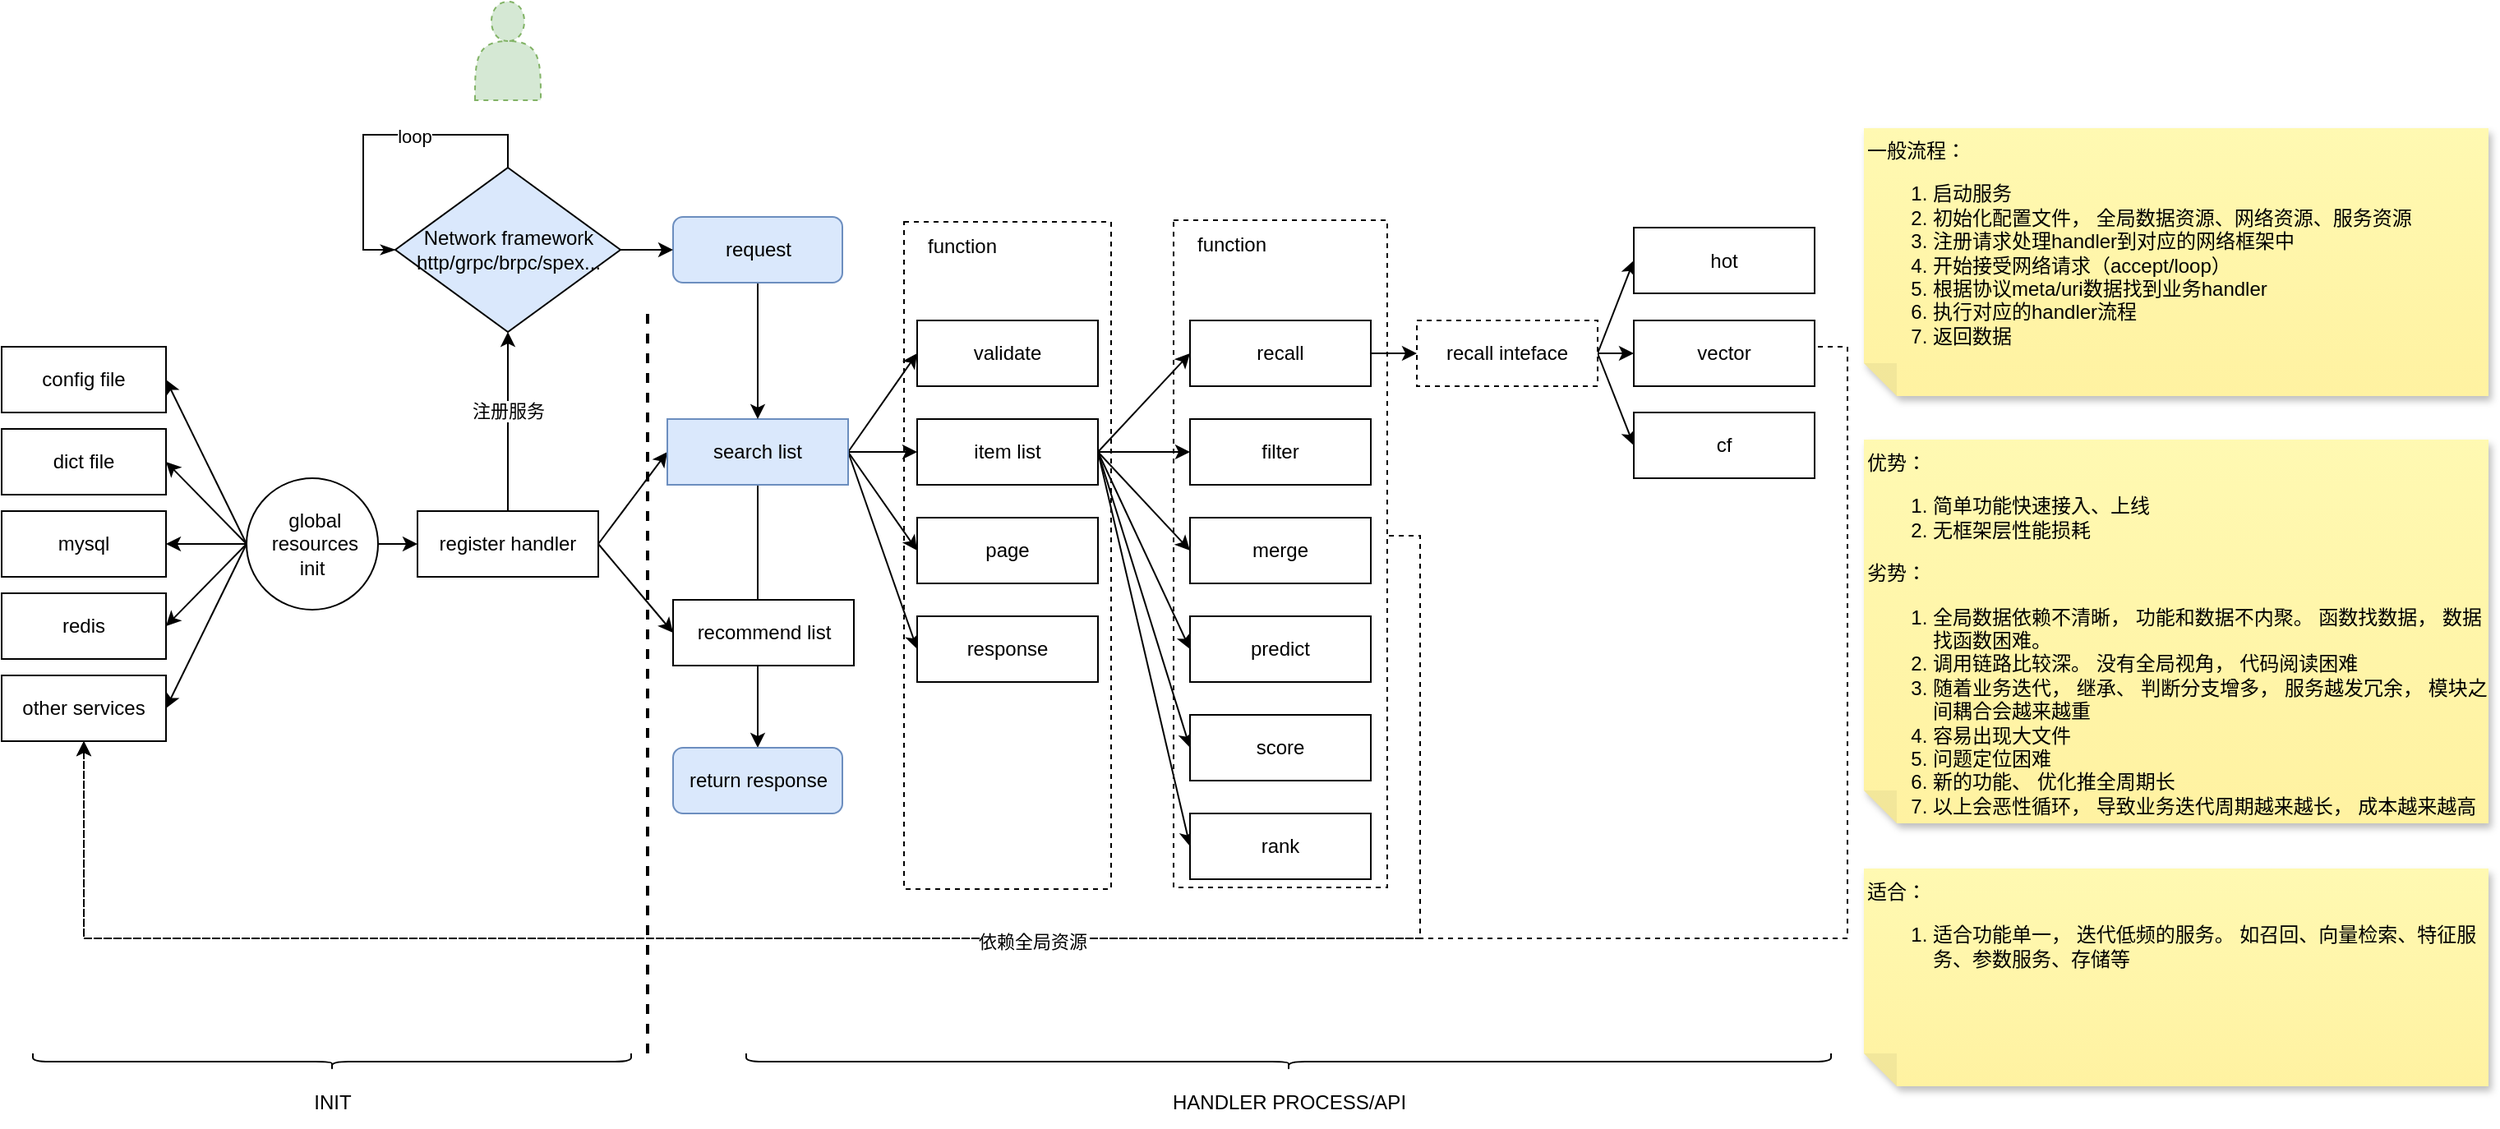 <mxfile version="20.3.0" type="github">
  <diagram id="JJmWhjyOwM89aCiY69w7" name="第 1 页">
    <mxGraphModel dx="1234" dy="769" grid="1" gridSize="10" guides="1" tooltips="1" connect="1" arrows="1" fold="1" page="1" pageScale="1" pageWidth="3300" pageHeight="4681" math="0" shadow="0">
      <root>
        <mxCell id="0" />
        <mxCell id="1" parent="0" />
        <mxCell id="9VdhH4_OahOFBLT25fH9-60" style="edgeStyle=orthogonalEdgeStyle;rounded=0;orthogonalLoop=1;jettySize=auto;html=1;exitX=1;exitY=0.5;exitDx=0;exitDy=0;entryX=0.5;entryY=1;entryDx=0;entryDy=0;dashed=1;" parent="1" source="9VdhH4_OahOFBLT25fH9-56" target="9VdhH4_OahOFBLT25fH9-7" edge="1">
          <mxGeometry relative="1" as="geometry">
            <Array as="points">
              <mxPoint x="910" y="455" />
              <mxPoint x="910" y="700" />
              <mxPoint x="97" y="700" />
            </Array>
          </mxGeometry>
        </mxCell>
        <mxCell id="9VdhH4_OahOFBLT25fH9-56" value="" style="rounded=0;whiteSpace=wrap;html=1;dashed=1;" parent="1" vertex="1">
          <mxGeometry x="760" y="263" width="130" height="406" as="geometry" />
        </mxCell>
        <mxCell id="9VdhH4_OahOFBLT25fH9-55" value="" style="rounded=0;whiteSpace=wrap;html=1;dashed=1;" parent="1" vertex="1">
          <mxGeometry x="596" y="264" width="126" height="406" as="geometry" />
        </mxCell>
        <mxCell id="9VdhH4_OahOFBLT25fH9-8" style="rounded=0;orthogonalLoop=1;jettySize=auto;html=1;entryX=1;entryY=0.5;entryDx=0;entryDy=0;exitX=0;exitY=0.5;exitDx=0;exitDy=0;" parent="1" source="9VdhH4_OahOFBLT25fH9-1" target="9VdhH4_OahOFBLT25fH9-3" edge="1">
          <mxGeometry relative="1" as="geometry" />
        </mxCell>
        <mxCell id="9VdhH4_OahOFBLT25fH9-9" style="edgeStyle=none;rounded=0;orthogonalLoop=1;jettySize=auto;html=1;exitX=0;exitY=0.5;exitDx=0;exitDy=0;entryX=1;entryY=0.5;entryDx=0;entryDy=0;" parent="1" source="9VdhH4_OahOFBLT25fH9-1" target="9VdhH4_OahOFBLT25fH9-4" edge="1">
          <mxGeometry relative="1" as="geometry" />
        </mxCell>
        <mxCell id="9VdhH4_OahOFBLT25fH9-10" style="edgeStyle=none;rounded=0;orthogonalLoop=1;jettySize=auto;html=1;exitX=0;exitY=0.5;exitDx=0;exitDy=0;entryX=1;entryY=0.5;entryDx=0;entryDy=0;" parent="1" source="9VdhH4_OahOFBLT25fH9-1" target="9VdhH4_OahOFBLT25fH9-5" edge="1">
          <mxGeometry relative="1" as="geometry" />
        </mxCell>
        <mxCell id="9VdhH4_OahOFBLT25fH9-11" style="edgeStyle=none;rounded=0;orthogonalLoop=1;jettySize=auto;html=1;exitX=0;exitY=0.5;exitDx=0;exitDy=0;entryX=1;entryY=0.5;entryDx=0;entryDy=0;" parent="1" source="9VdhH4_OahOFBLT25fH9-1" target="9VdhH4_OahOFBLT25fH9-6" edge="1">
          <mxGeometry relative="1" as="geometry" />
        </mxCell>
        <mxCell id="9VdhH4_OahOFBLT25fH9-12" style="edgeStyle=none;rounded=0;orthogonalLoop=1;jettySize=auto;html=1;exitX=0;exitY=0.5;exitDx=0;exitDy=0;entryX=1;entryY=0.5;entryDx=0;entryDy=0;" parent="1" source="9VdhH4_OahOFBLT25fH9-1" target="9VdhH4_OahOFBLT25fH9-7" edge="1">
          <mxGeometry relative="1" as="geometry" />
        </mxCell>
        <mxCell id="9VdhH4_OahOFBLT25fH9-59" style="edgeStyle=none;rounded=0;orthogonalLoop=1;jettySize=auto;html=1;exitX=1;exitY=0.5;exitDx=0;exitDy=0;entryX=0;entryY=0.5;entryDx=0;entryDy=0;" parent="1" source="9VdhH4_OahOFBLT25fH9-1" target="9VdhH4_OahOFBLT25fH9-13" edge="1">
          <mxGeometry relative="1" as="geometry" />
        </mxCell>
        <mxCell id="9VdhH4_OahOFBLT25fH9-1" value="&amp;nbsp;global&lt;br&gt;&amp;nbsp;&lt;span style=&quot;background-color: initial;&quot;&gt;resources&lt;/span&gt;&lt;div&gt;init&lt;/div&gt;" style="ellipse;whiteSpace=wrap;html=1;aspect=fixed;" parent="1" vertex="1">
          <mxGeometry x="196" y="420" width="80" height="80" as="geometry" />
        </mxCell>
        <mxCell id="9VdhH4_OahOFBLT25fH9-3" value="config file" style="rounded=0;whiteSpace=wrap;html=1;" parent="1" vertex="1">
          <mxGeometry x="47" y="340" width="100" height="40" as="geometry" />
        </mxCell>
        <mxCell id="9VdhH4_OahOFBLT25fH9-4" value="dict file" style="rounded=0;whiteSpace=wrap;html=1;" parent="1" vertex="1">
          <mxGeometry x="47" y="390" width="100" height="40" as="geometry" />
        </mxCell>
        <mxCell id="9VdhH4_OahOFBLT25fH9-5" value="mysql" style="rounded=0;whiteSpace=wrap;html=1;" parent="1" vertex="1">
          <mxGeometry x="47" y="440" width="100" height="40" as="geometry" />
        </mxCell>
        <mxCell id="9VdhH4_OahOFBLT25fH9-6" value="redis" style="rounded=0;whiteSpace=wrap;html=1;" parent="1" vertex="1">
          <mxGeometry x="47" y="490" width="100" height="40" as="geometry" />
        </mxCell>
        <mxCell id="9VdhH4_OahOFBLT25fH9-7" value="other services" style="rounded=0;whiteSpace=wrap;html=1;" parent="1" vertex="1">
          <mxGeometry x="47" y="540" width="100" height="40" as="geometry" />
        </mxCell>
        <mxCell id="9VdhH4_OahOFBLT25fH9-17" style="edgeStyle=none;rounded=0;orthogonalLoop=1;jettySize=auto;html=1;exitX=1;exitY=0.5;exitDx=0;exitDy=0;entryX=0;entryY=0.5;entryDx=0;entryDy=0;" parent="1" source="9VdhH4_OahOFBLT25fH9-13" target="9VdhH4_OahOFBLT25fH9-15" edge="1">
          <mxGeometry relative="1" as="geometry" />
        </mxCell>
        <mxCell id="9VdhH4_OahOFBLT25fH9-18" style="edgeStyle=none;rounded=0;orthogonalLoop=1;jettySize=auto;html=1;exitX=1;exitY=0.5;exitDx=0;exitDy=0;entryX=0;entryY=0.5;entryDx=0;entryDy=0;" parent="1" source="9VdhH4_OahOFBLT25fH9-13" target="9VdhH4_OahOFBLT25fH9-16" edge="1">
          <mxGeometry relative="1" as="geometry" />
        </mxCell>
        <mxCell id="9VdhH4_OahOFBLT25fH9-65" style="edgeStyle=orthogonalEdgeStyle;rounded=0;orthogonalLoop=1;jettySize=auto;html=1;exitX=0.5;exitY=0;exitDx=0;exitDy=0;entryX=0.5;entryY=1;entryDx=0;entryDy=0;" parent="1" source="9VdhH4_OahOFBLT25fH9-13" target="9VdhH4_OahOFBLT25fH9-78" edge="1">
          <mxGeometry relative="1" as="geometry" />
        </mxCell>
        <mxCell id="9VdhH4_OahOFBLT25fH9-66" value="注册服务" style="edgeLabel;html=1;align=center;verticalAlign=middle;resizable=0;points=[];" parent="9VdhH4_OahOFBLT25fH9-65" vertex="1" connectable="0">
          <mxGeometry x="0.115" relative="1" as="geometry">
            <mxPoint as="offset" />
          </mxGeometry>
        </mxCell>
        <mxCell id="9VdhH4_OahOFBLT25fH9-13" value="register handler" style="rounded=0;whiteSpace=wrap;html=1;" parent="1" vertex="1">
          <mxGeometry x="300" y="440" width="110" height="40" as="geometry" />
        </mxCell>
        <mxCell id="9VdhH4_OahOFBLT25fH9-30" style="edgeStyle=none;rounded=0;orthogonalLoop=1;jettySize=auto;html=1;exitX=1;exitY=0.5;exitDx=0;exitDy=0;entryX=0;entryY=0.5;entryDx=0;entryDy=0;" parent="1" source="9VdhH4_OahOFBLT25fH9-15" target="9VdhH4_OahOFBLT25fH9-20" edge="1">
          <mxGeometry relative="1" as="geometry" />
        </mxCell>
        <mxCell id="9VdhH4_OahOFBLT25fH9-31" style="edgeStyle=none;rounded=0;orthogonalLoop=1;jettySize=auto;html=1;exitX=1;exitY=0.5;exitDx=0;exitDy=0;entryX=0;entryY=0.5;entryDx=0;entryDy=0;" parent="1" source="9VdhH4_OahOFBLT25fH9-15" target="9VdhH4_OahOFBLT25fH9-21" edge="1">
          <mxGeometry relative="1" as="geometry" />
        </mxCell>
        <mxCell id="9VdhH4_OahOFBLT25fH9-32" style="edgeStyle=none;rounded=0;orthogonalLoop=1;jettySize=auto;html=1;exitX=1;exitY=0.5;exitDx=0;exitDy=0;entryX=0;entryY=0.5;entryDx=0;entryDy=0;" parent="1" source="9VdhH4_OahOFBLT25fH9-15" target="9VdhH4_OahOFBLT25fH9-22" edge="1">
          <mxGeometry relative="1" as="geometry" />
        </mxCell>
        <mxCell id="9VdhH4_OahOFBLT25fH9-33" style="edgeStyle=none;rounded=0;orthogonalLoop=1;jettySize=auto;html=1;exitX=1;exitY=0.5;exitDx=0;exitDy=0;entryX=0;entryY=0.5;entryDx=0;entryDy=0;" parent="1" source="9VdhH4_OahOFBLT25fH9-15" target="9VdhH4_OahOFBLT25fH9-23" edge="1">
          <mxGeometry relative="1" as="geometry" />
        </mxCell>
        <mxCell id="9VdhH4_OahOFBLT25fH9-54" style="edgeStyle=none;rounded=0;orthogonalLoop=1;jettySize=auto;html=1;exitX=0.5;exitY=1;exitDx=0;exitDy=0;" parent="1" source="9VdhH4_OahOFBLT25fH9-15" target="9VdhH4_OahOFBLT25fH9-53" edge="1">
          <mxGeometry relative="1" as="geometry" />
        </mxCell>
        <mxCell id="9VdhH4_OahOFBLT25fH9-15" value="search list" style="rounded=0;whiteSpace=wrap;html=1;fillColor=#dae8fc;strokeColor=#6c8ebf;" parent="1" vertex="1">
          <mxGeometry x="452" y="384" width="110" height="40" as="geometry" />
        </mxCell>
        <mxCell id="9VdhH4_OahOFBLT25fH9-16" value="recommend list" style="rounded=0;whiteSpace=wrap;html=1;" parent="1" vertex="1">
          <mxGeometry x="455.5" y="494" width="110" height="40" as="geometry" />
        </mxCell>
        <mxCell id="9VdhH4_OahOFBLT25fH9-20" value="validate" style="rounded=0;whiteSpace=wrap;html=1;" parent="1" vertex="1">
          <mxGeometry x="604" y="324" width="110" height="40" as="geometry" />
        </mxCell>
        <mxCell id="9VdhH4_OahOFBLT25fH9-34" style="edgeStyle=none;rounded=0;orthogonalLoop=1;jettySize=auto;html=1;exitX=1;exitY=0.5;exitDx=0;exitDy=0;entryX=0;entryY=0.5;entryDx=0;entryDy=0;" parent="1" source="9VdhH4_OahOFBLT25fH9-21" target="9VdhH4_OahOFBLT25fH9-24" edge="1">
          <mxGeometry relative="1" as="geometry" />
        </mxCell>
        <mxCell id="9VdhH4_OahOFBLT25fH9-35" style="edgeStyle=none;rounded=0;orthogonalLoop=1;jettySize=auto;html=1;exitX=1;exitY=0.5;exitDx=0;exitDy=0;entryX=0;entryY=0.5;entryDx=0;entryDy=0;" parent="1" source="9VdhH4_OahOFBLT25fH9-21" target="9VdhH4_OahOFBLT25fH9-25" edge="1">
          <mxGeometry relative="1" as="geometry" />
        </mxCell>
        <mxCell id="9VdhH4_OahOFBLT25fH9-36" style="edgeStyle=none;rounded=0;orthogonalLoop=1;jettySize=auto;html=1;exitX=1;exitY=0.5;exitDx=0;exitDy=0;entryX=0;entryY=0.5;entryDx=0;entryDy=0;" parent="1" source="9VdhH4_OahOFBLT25fH9-21" target="9VdhH4_OahOFBLT25fH9-26" edge="1">
          <mxGeometry relative="1" as="geometry" />
        </mxCell>
        <mxCell id="9VdhH4_OahOFBLT25fH9-37" style="edgeStyle=none;rounded=0;orthogonalLoop=1;jettySize=auto;html=1;exitX=1;exitY=0.5;exitDx=0;exitDy=0;entryX=0;entryY=0.5;entryDx=0;entryDy=0;" parent="1" source="9VdhH4_OahOFBLT25fH9-21" target="9VdhH4_OahOFBLT25fH9-27" edge="1">
          <mxGeometry relative="1" as="geometry" />
        </mxCell>
        <mxCell id="9VdhH4_OahOFBLT25fH9-38" style="edgeStyle=none;rounded=0;orthogonalLoop=1;jettySize=auto;html=1;exitX=1;exitY=0.5;exitDx=0;exitDy=0;entryX=0;entryY=0.5;entryDx=0;entryDy=0;" parent="1" source="9VdhH4_OahOFBLT25fH9-21" target="9VdhH4_OahOFBLT25fH9-28" edge="1">
          <mxGeometry relative="1" as="geometry" />
        </mxCell>
        <mxCell id="9VdhH4_OahOFBLT25fH9-39" style="edgeStyle=none;rounded=0;orthogonalLoop=1;jettySize=auto;html=1;exitX=1;exitY=0.5;exitDx=0;exitDy=0;entryX=0;entryY=0.5;entryDx=0;entryDy=0;" parent="1" source="9VdhH4_OahOFBLT25fH9-21" target="9VdhH4_OahOFBLT25fH9-29" edge="1">
          <mxGeometry relative="1" as="geometry" />
        </mxCell>
        <mxCell id="9VdhH4_OahOFBLT25fH9-21" value="item list" style="rounded=0;whiteSpace=wrap;html=1;" parent="1" vertex="1">
          <mxGeometry x="604" y="384" width="110" height="40" as="geometry" />
        </mxCell>
        <mxCell id="9VdhH4_OahOFBLT25fH9-22" value="page" style="rounded=0;whiteSpace=wrap;html=1;" parent="1" vertex="1">
          <mxGeometry x="604" y="444" width="110" height="40" as="geometry" />
        </mxCell>
        <mxCell id="9VdhH4_OahOFBLT25fH9-23" value="response" style="rounded=0;whiteSpace=wrap;html=1;" parent="1" vertex="1">
          <mxGeometry x="604" y="504" width="110" height="40" as="geometry" />
        </mxCell>
        <mxCell id="9VdhH4_OahOFBLT25fH9-41" style="edgeStyle=none;rounded=0;orthogonalLoop=1;jettySize=auto;html=1;exitX=1;exitY=0.5;exitDx=0;exitDy=0;entryX=0;entryY=0.5;entryDx=0;entryDy=0;" parent="1" source="9VdhH4_OahOFBLT25fH9-24" target="9VdhH4_OahOFBLT25fH9-40" edge="1">
          <mxGeometry relative="1" as="geometry" />
        </mxCell>
        <mxCell id="9VdhH4_OahOFBLT25fH9-24" value="recall" style="rounded=0;whiteSpace=wrap;html=1;" parent="1" vertex="1">
          <mxGeometry x="770" y="324" width="110" height="40" as="geometry" />
        </mxCell>
        <mxCell id="9VdhH4_OahOFBLT25fH9-25" value="filter" style="rounded=0;whiteSpace=wrap;html=1;" parent="1" vertex="1">
          <mxGeometry x="770" y="384" width="110" height="40" as="geometry" />
        </mxCell>
        <mxCell id="9VdhH4_OahOFBLT25fH9-26" value="merge" style="rounded=0;whiteSpace=wrap;html=1;" parent="1" vertex="1">
          <mxGeometry x="770" y="444" width="110" height="40" as="geometry" />
        </mxCell>
        <mxCell id="9VdhH4_OahOFBLT25fH9-27" value="predict" style="rounded=0;whiteSpace=wrap;html=1;" parent="1" vertex="1">
          <mxGeometry x="770" y="504" width="110" height="40" as="geometry" />
        </mxCell>
        <mxCell id="9VdhH4_OahOFBLT25fH9-28" value="score" style="rounded=0;whiteSpace=wrap;html=1;" parent="1" vertex="1">
          <mxGeometry x="770" y="564" width="110" height="40" as="geometry" />
        </mxCell>
        <mxCell id="9VdhH4_OahOFBLT25fH9-29" value="rank" style="rounded=0;whiteSpace=wrap;html=1;" parent="1" vertex="1">
          <mxGeometry x="770" y="624" width="110" height="40" as="geometry" />
        </mxCell>
        <mxCell id="9VdhH4_OahOFBLT25fH9-45" style="edgeStyle=none;rounded=0;orthogonalLoop=1;jettySize=auto;html=1;exitX=1;exitY=0.5;exitDx=0;exitDy=0;entryX=0;entryY=0.5;entryDx=0;entryDy=0;" parent="1" source="9VdhH4_OahOFBLT25fH9-40" target="9VdhH4_OahOFBLT25fH9-42" edge="1">
          <mxGeometry relative="1" as="geometry" />
        </mxCell>
        <mxCell id="9VdhH4_OahOFBLT25fH9-46" style="edgeStyle=none;rounded=0;orthogonalLoop=1;jettySize=auto;html=1;exitX=1;exitY=0.5;exitDx=0;exitDy=0;entryX=0;entryY=0.5;entryDx=0;entryDy=0;" parent="1" source="9VdhH4_OahOFBLT25fH9-40" target="9VdhH4_OahOFBLT25fH9-43" edge="1">
          <mxGeometry relative="1" as="geometry" />
        </mxCell>
        <mxCell id="9VdhH4_OahOFBLT25fH9-48" style="edgeStyle=none;rounded=0;orthogonalLoop=1;jettySize=auto;html=1;exitX=1;exitY=0.5;exitDx=0;exitDy=0;entryX=0;entryY=0.5;entryDx=0;entryDy=0;" parent="1" source="9VdhH4_OahOFBLT25fH9-40" target="9VdhH4_OahOFBLT25fH9-44" edge="1">
          <mxGeometry relative="1" as="geometry" />
        </mxCell>
        <mxCell id="9VdhH4_OahOFBLT25fH9-40" value="recall inteface" style="rounded=0;whiteSpace=wrap;html=1;dashed=1;" parent="1" vertex="1">
          <mxGeometry x="908" y="324" width="110" height="40" as="geometry" />
        </mxCell>
        <mxCell id="9VdhH4_OahOFBLT25fH9-42" value="hot" style="rounded=0;whiteSpace=wrap;html=1;" parent="1" vertex="1">
          <mxGeometry x="1040" y="267.5" width="110" height="40" as="geometry" />
        </mxCell>
        <mxCell id="9VdhH4_OahOFBLT25fH9-62" style="edgeStyle=orthogonalEdgeStyle;rounded=0;orthogonalLoop=1;jettySize=auto;html=1;exitX=1;exitY=0.5;exitDx=0;exitDy=0;entryX=0.5;entryY=1;entryDx=0;entryDy=0;dashed=1;" parent="1" source="9VdhH4_OahOFBLT25fH9-43" target="9VdhH4_OahOFBLT25fH9-7" edge="1">
          <mxGeometry relative="1" as="geometry">
            <Array as="points">
              <mxPoint x="1150" y="340" />
              <mxPoint x="1170" y="340" />
              <mxPoint x="1170" y="700" />
              <mxPoint x="97" y="700" />
            </Array>
          </mxGeometry>
        </mxCell>
        <mxCell id="9VdhH4_OahOFBLT25fH9-63" value="依赖全局资源" style="edgeLabel;html=1;align=center;verticalAlign=middle;resizable=0;points=[];" parent="9VdhH4_OahOFBLT25fH9-62" vertex="1" connectable="0">
          <mxGeometry x="0.116" y="2" relative="1" as="geometry">
            <mxPoint as="offset" />
          </mxGeometry>
        </mxCell>
        <mxCell id="9VdhH4_OahOFBLT25fH9-43" value="vector" style="rounded=0;whiteSpace=wrap;html=1;" parent="1" vertex="1">
          <mxGeometry x="1040" y="324" width="110" height="40" as="geometry" />
        </mxCell>
        <mxCell id="9VdhH4_OahOFBLT25fH9-44" value="cf" style="rounded=0;whiteSpace=wrap;html=1;" parent="1" vertex="1">
          <mxGeometry x="1040" y="380" width="110" height="40" as="geometry" />
        </mxCell>
        <mxCell id="9VdhH4_OahOFBLT25fH9-49" value="" style="shape=actor;whiteSpace=wrap;html=1;dashed=1;fillColor=#d5e8d4;strokeColor=#82b366;" parent="1" vertex="1">
          <mxGeometry x="335" y="130" width="40" height="60" as="geometry" />
        </mxCell>
        <mxCell id="9VdhH4_OahOFBLT25fH9-51" style="edgeStyle=none;rounded=0;orthogonalLoop=1;jettySize=auto;html=1;exitX=0.5;exitY=1;exitDx=0;exitDy=0;entryX=0.5;entryY=0;entryDx=0;entryDy=0;" parent="1" source="9VdhH4_OahOFBLT25fH9-50" target="9VdhH4_OahOFBLT25fH9-15" edge="1">
          <mxGeometry relative="1" as="geometry" />
        </mxCell>
        <mxCell id="9VdhH4_OahOFBLT25fH9-50" value="request" style="rounded=1;whiteSpace=wrap;html=1;fillColor=#dae8fc;strokeColor=#6c8ebf;" parent="1" vertex="1">
          <mxGeometry x="455.5" y="261" width="103" height="40" as="geometry" />
        </mxCell>
        <mxCell id="9VdhH4_OahOFBLT25fH9-53" value="return response" style="rounded=1;whiteSpace=wrap;html=1;fillColor=#dae8fc;strokeColor=#6c8ebf;" parent="1" vertex="1">
          <mxGeometry x="455.5" y="584" width="103" height="40" as="geometry" />
        </mxCell>
        <mxCell id="9VdhH4_OahOFBLT25fH9-57" value="function" style="text;html=1;resizable=0;autosize=1;align=center;verticalAlign=middle;points=[];fillColor=none;strokeColor=none;rounded=0;dashed=1;" parent="1" vertex="1">
          <mxGeometry x="596" y="264" width="70" height="30" as="geometry" />
        </mxCell>
        <mxCell id="9VdhH4_OahOFBLT25fH9-58" value="function" style="text;html=1;resizable=0;autosize=1;align=center;verticalAlign=middle;points=[];fillColor=none;strokeColor=none;rounded=0;dashed=1;" parent="1" vertex="1">
          <mxGeometry x="760" y="263" width="70" height="30" as="geometry" />
        </mxCell>
        <mxCell id="9VdhH4_OahOFBLT25fH9-67" style="edgeStyle=orthogonalEdgeStyle;rounded=0;orthogonalLoop=1;jettySize=auto;html=1;exitX=1;exitY=0.5;exitDx=0;exitDy=0;entryX=0;entryY=0.5;entryDx=0;entryDy=0;" parent="1" source="9VdhH4_OahOFBLT25fH9-78" target="9VdhH4_OahOFBLT25fH9-50" edge="1">
          <mxGeometry relative="1" as="geometry" />
        </mxCell>
        <mxCell id="9VdhH4_OahOFBLT25fH9-68" value="" style="shape=curlyBracket;whiteSpace=wrap;html=1;rounded=1;flipH=1;direction=north;" parent="1" vertex="1">
          <mxGeometry x="66" y="770" width="364" height="10" as="geometry" />
        </mxCell>
        <mxCell id="9VdhH4_OahOFBLT25fH9-69" value="" style="edgeStyle=none;orthogonalLoop=1;jettySize=auto;html=1;rounded=0;dashed=1;endArrow=none;endFill=0;strokeWidth=2;" parent="1" edge="1">
          <mxGeometry width="80" relative="1" as="geometry">
            <mxPoint x="440" y="320" as="sourcePoint" />
            <mxPoint x="440" y="770" as="targetPoint" />
            <Array as="points" />
          </mxGeometry>
        </mxCell>
        <mxCell id="9VdhH4_OahOFBLT25fH9-72" value="INIT" style="text;html=1;resizable=0;autosize=1;align=center;verticalAlign=middle;points=[];fillColor=none;strokeColor=none;rounded=0;" parent="1" vertex="1">
          <mxGeometry x="223" y="785" width="50" height="30" as="geometry" />
        </mxCell>
        <mxCell id="9VdhH4_OahOFBLT25fH9-73" value="" style="shape=curlyBracket;whiteSpace=wrap;html=1;rounded=1;flipH=1;direction=north;" parent="1" vertex="1">
          <mxGeometry x="500" y="770" width="660" height="10" as="geometry" />
        </mxCell>
        <mxCell id="9VdhH4_OahOFBLT25fH9-74" value="HANDLER PROCESS/API" style="text;html=1;resizable=0;autosize=1;align=center;verticalAlign=middle;points=[];fillColor=none;strokeColor=none;rounded=0;" parent="1" vertex="1">
          <mxGeometry x="745" y="785" width="170" height="30" as="geometry" />
        </mxCell>
        <mxCell id="9VdhH4_OahOFBLT25fH9-75" value="一般流程：&lt;br&gt;&lt;ol&gt;&lt;li&gt;启动服务&lt;/li&gt;&lt;li&gt;初始化配置文件， 全局数据资源、网络资源、服务资源&lt;/li&gt;&lt;li&gt;注册请求处理handler到对应的网络框架中&lt;/li&gt;&lt;li&gt;开始接受网络请求（accept/loop）&lt;/li&gt;&lt;li&gt;根据协议meta/uri数据找到业务handler&lt;/li&gt;&lt;li&gt;执行对应的handler流程&lt;/li&gt;&lt;li&gt;返回数据&lt;/li&gt;&lt;/ol&gt;" style="shape=note;whiteSpace=wrap;html=1;backgroundOutline=1;fontColor=#000000;darkOpacity=0.05;fillColor=#FFF9B2;strokeColor=none;fillStyle=solid;direction=west;gradientDirection=north;gradientColor=#FFF2A1;shadow=1;size=20;pointerEvents=1;align=left;verticalAlign=top;" parent="1" vertex="1">
          <mxGeometry x="1180" y="207" width="380" height="163" as="geometry" />
        </mxCell>
        <mxCell id="9VdhH4_OahOFBLT25fH9-76" value="优势：&lt;br&gt;&lt;ol&gt;&lt;li&gt;简单功能快速接入、上线&lt;/li&gt;&lt;li&gt;无框架层性能损耗&lt;/li&gt;&lt;/ol&gt;&lt;div&gt;劣势：&lt;/div&gt;&lt;ol&gt;&lt;li&gt;全局数据依赖不清晰， 功能和数据不内聚。 函数找数据， 数据找函数困难。&lt;/li&gt;&lt;li&gt;调用链路比较深。 没有全局视角， 代码阅读困难&lt;/li&gt;&lt;li&gt;随着业务迭代， 继承、 判断分支增多， 服务越发冗余， 模块之间耦合会越来越重&lt;/li&gt;&lt;li&gt;容易出现大文件&lt;/li&gt;&lt;li&gt;问题定位困难&lt;/li&gt;&lt;li&gt;新的功能、 优化推全周期长&lt;/li&gt;&lt;li&gt;以上会恶性循环， 导致业务迭代周期越来越长， 成本越来越高&lt;/li&gt;&lt;/ol&gt;" style="shape=note;whiteSpace=wrap;html=1;backgroundOutline=1;fontColor=#000000;darkOpacity=0.05;fillColor=#FFF9B2;strokeColor=none;fillStyle=solid;direction=west;gradientDirection=north;gradientColor=#FFF2A1;shadow=1;size=20;pointerEvents=1;align=left;verticalAlign=top;" parent="1" vertex="1">
          <mxGeometry x="1180" y="396.5" width="380" height="233.5" as="geometry" />
        </mxCell>
        <mxCell id="9VdhH4_OahOFBLT25fH9-78" value="&lt;div&gt;Network framework&lt;/div&gt;&lt;div&gt;http/grpc/brpc/spex...&lt;/div&gt;" style="rhombus;whiteSpace=wrap;html=1;fillColor=#DAE8FC;" parent="1" vertex="1">
          <mxGeometry x="286.5" y="231" width="137" height="100" as="geometry" />
        </mxCell>
        <mxCell id="9VdhH4_OahOFBLT25fH9-79" style="edgeStyle=orthogonalEdgeStyle;rounded=0;orthogonalLoop=1;jettySize=auto;html=1;exitX=0.5;exitY=0;exitDx=0;exitDy=0;entryX=0;entryY=0.5;entryDx=0;entryDy=0;endArrow=classicThin;endFill=1;strokeWidth=1;" parent="1" source="9VdhH4_OahOFBLT25fH9-78" target="9VdhH4_OahOFBLT25fH9-78" edge="1">
          <mxGeometry relative="1" as="geometry">
            <Array as="points">
              <mxPoint x="355" y="211" />
              <mxPoint x="267" y="211" />
              <mxPoint x="267" y="281" />
            </Array>
          </mxGeometry>
        </mxCell>
        <mxCell id="9VdhH4_OahOFBLT25fH9-80" value="loop" style="edgeLabel;html=1;align=center;verticalAlign=middle;resizable=0;points=[];" parent="9VdhH4_OahOFBLT25fH9-79" vertex="1" connectable="0">
          <mxGeometry x="-0.22" y="1" relative="1" as="geometry">
            <mxPoint as="offset" />
          </mxGeometry>
        </mxCell>
        <mxCell id="9VdhH4_OahOFBLT25fH9-81" value="适合：&lt;br&gt;&lt;ol&gt;&lt;li&gt;适合功能单一， 迭代低频的服务。 如召回、向量检索、特征服务、参数服务、存储等&lt;/li&gt;&lt;/ol&gt;" style="shape=note;whiteSpace=wrap;html=1;backgroundOutline=1;fontColor=#000000;darkOpacity=0.05;fillColor=#FFF9B2;strokeColor=none;fillStyle=solid;direction=west;gradientDirection=north;gradientColor=#FFF2A1;shadow=1;size=20;pointerEvents=1;align=left;verticalAlign=top;" parent="1" vertex="1">
          <mxGeometry x="1180" y="657.5" width="380" height="132.5" as="geometry" />
        </mxCell>
      </root>
    </mxGraphModel>
  </diagram>
</mxfile>
